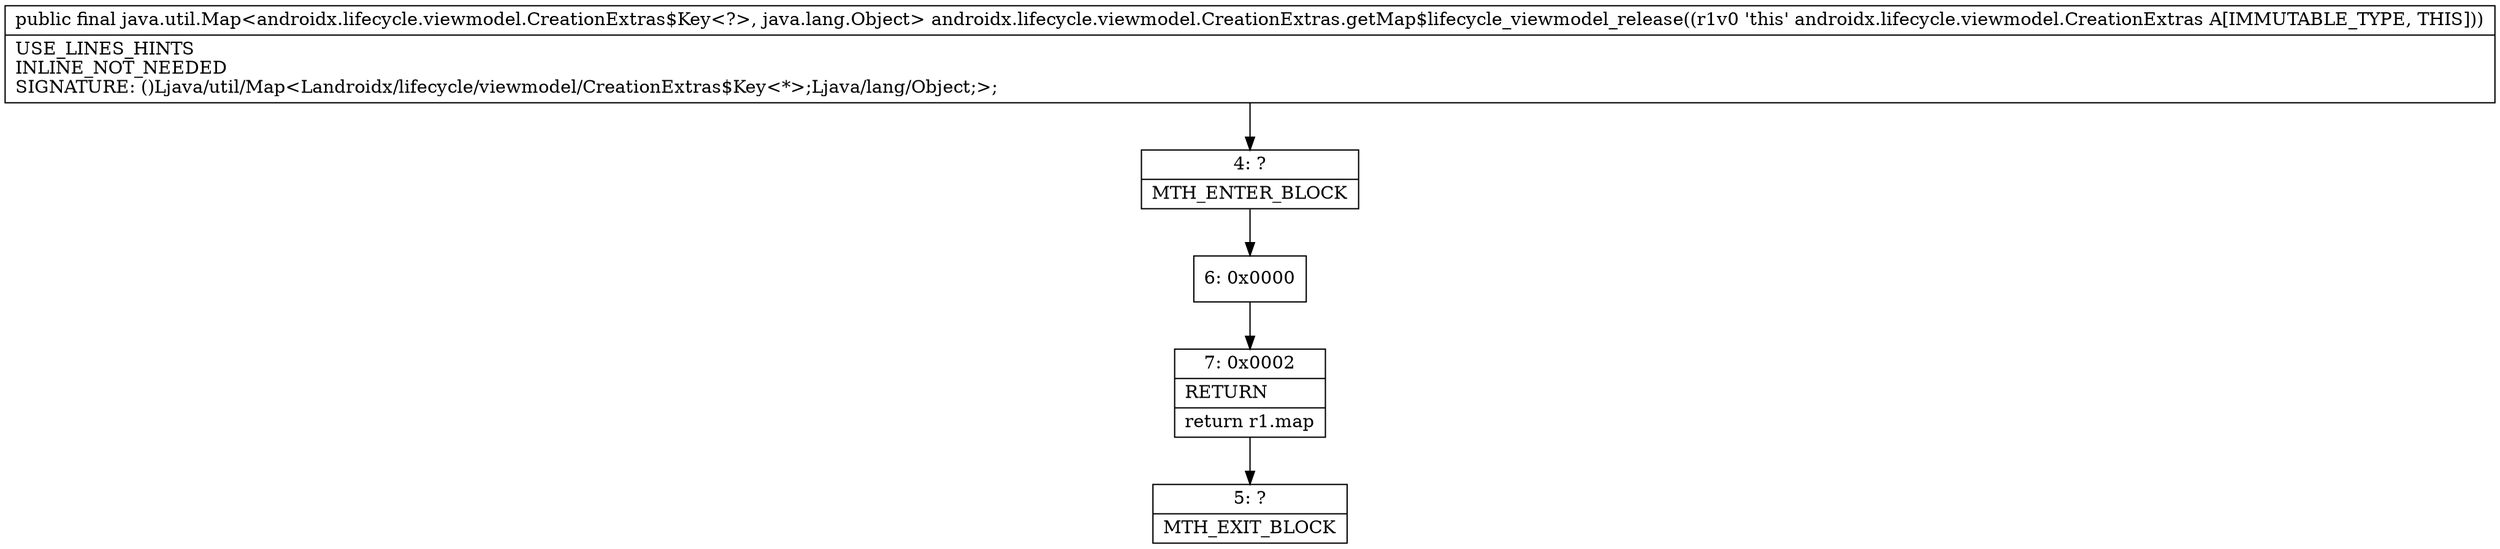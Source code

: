 digraph "CFG forandroidx.lifecycle.viewmodel.CreationExtras.getMap$lifecycle_viewmodel_release()Ljava\/util\/Map;" {
Node_4 [shape=record,label="{4\:\ ?|MTH_ENTER_BLOCK\l}"];
Node_6 [shape=record,label="{6\:\ 0x0000}"];
Node_7 [shape=record,label="{7\:\ 0x0002|RETURN\l|return r1.map\l}"];
Node_5 [shape=record,label="{5\:\ ?|MTH_EXIT_BLOCK\l}"];
MethodNode[shape=record,label="{public final java.util.Map\<androidx.lifecycle.viewmodel.CreationExtras$Key\<?\>, java.lang.Object\> androidx.lifecycle.viewmodel.CreationExtras.getMap$lifecycle_viewmodel_release((r1v0 'this' androidx.lifecycle.viewmodel.CreationExtras A[IMMUTABLE_TYPE, THIS]))  | USE_LINES_HINTS\lINLINE_NOT_NEEDED\lSIGNATURE: ()Ljava\/util\/Map\<Landroidx\/lifecycle\/viewmodel\/CreationExtras$Key\<*\>;Ljava\/lang\/Object;\>;\l}"];
MethodNode -> Node_4;Node_4 -> Node_6;
Node_6 -> Node_7;
Node_7 -> Node_5;
}

